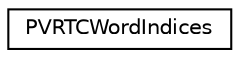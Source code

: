 digraph "Graphical Class Hierarchy"
{
  edge [fontname="Helvetica",fontsize="10",labelfontname="Helvetica",labelfontsize="10"];
  node [fontname="Helvetica",fontsize="10",shape=record];
  rankdir="LR";
  Node1 [label="PVRTCWordIndices",height=0.2,width=0.4,color="black", fillcolor="white", style="filled",URL="$struct_p_v_r_t_c_word_indices.html"];
}
